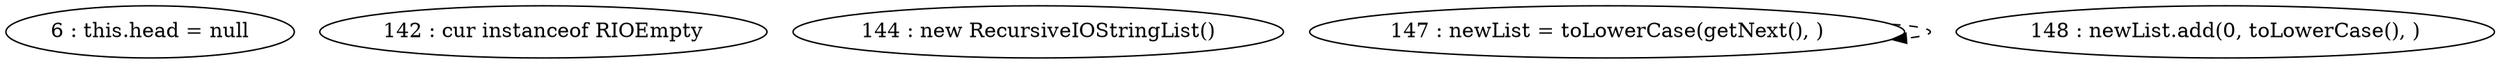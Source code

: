 digraph G {
"6 : this.head = null"
"142 : cur instanceof RIOEmpty"
"144 : new RecursiveIOStringList()"
"147 : newList = toLowerCase(getNext(), )"
"147 : newList = toLowerCase(getNext(), )" -> "147 : newList = toLowerCase(getNext(), )" [style=dashed]
"148 : newList.add(0, toLowerCase(), )"
}